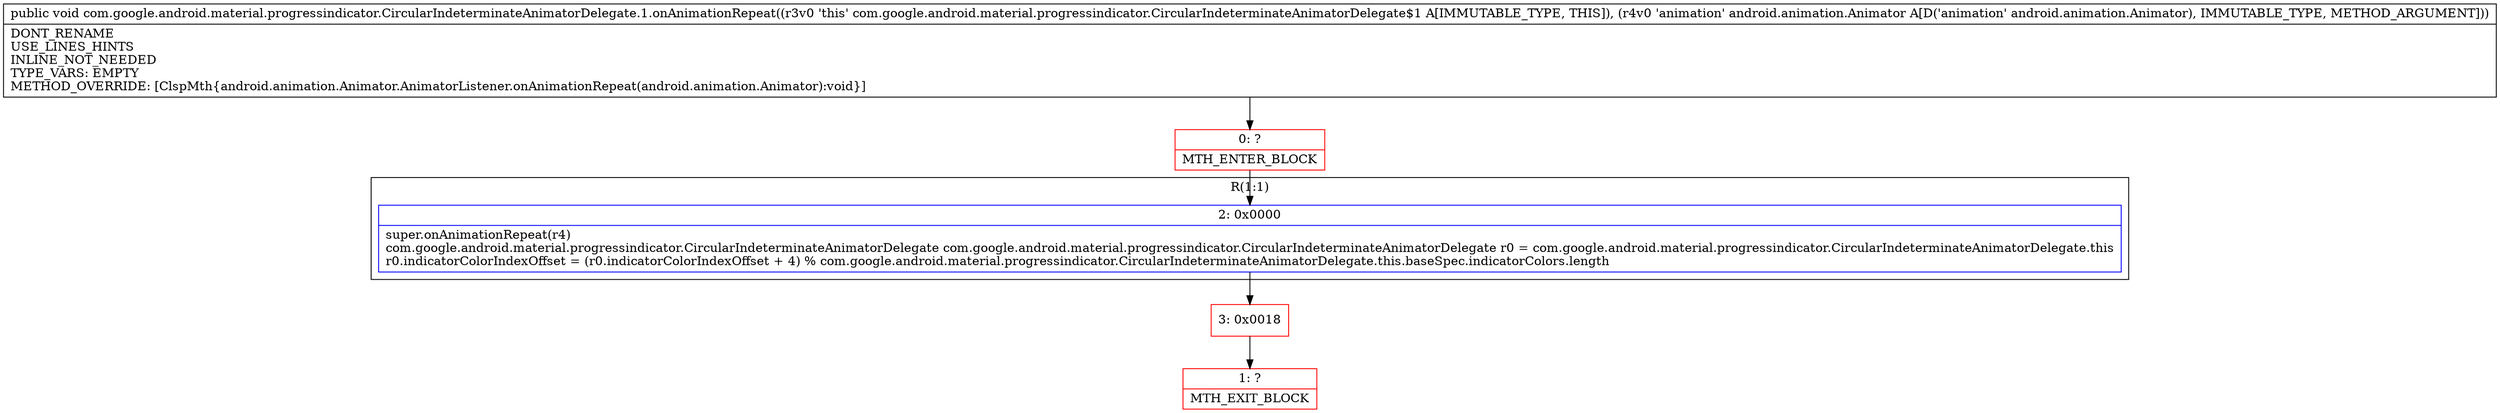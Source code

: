 digraph "CFG forcom.google.android.material.progressindicator.CircularIndeterminateAnimatorDelegate.1.onAnimationRepeat(Landroid\/animation\/Animator;)V" {
subgraph cluster_Region_1618289579 {
label = "R(1:1)";
node [shape=record,color=blue];
Node_2 [shape=record,label="{2\:\ 0x0000|super.onAnimationRepeat(r4)\lcom.google.android.material.progressindicator.CircularIndeterminateAnimatorDelegate com.google.android.material.progressindicator.CircularIndeterminateAnimatorDelegate r0 = com.google.android.material.progressindicator.CircularIndeterminateAnimatorDelegate.this\lr0.indicatorColorIndexOffset = (r0.indicatorColorIndexOffset + 4) % com.google.android.material.progressindicator.CircularIndeterminateAnimatorDelegate.this.baseSpec.indicatorColors.length\l}"];
}
Node_0 [shape=record,color=red,label="{0\:\ ?|MTH_ENTER_BLOCK\l}"];
Node_3 [shape=record,color=red,label="{3\:\ 0x0018}"];
Node_1 [shape=record,color=red,label="{1\:\ ?|MTH_EXIT_BLOCK\l}"];
MethodNode[shape=record,label="{public void com.google.android.material.progressindicator.CircularIndeterminateAnimatorDelegate.1.onAnimationRepeat((r3v0 'this' com.google.android.material.progressindicator.CircularIndeterminateAnimatorDelegate$1 A[IMMUTABLE_TYPE, THIS]), (r4v0 'animation' android.animation.Animator A[D('animation' android.animation.Animator), IMMUTABLE_TYPE, METHOD_ARGUMENT]))  | DONT_RENAME\lUSE_LINES_HINTS\lINLINE_NOT_NEEDED\lTYPE_VARS: EMPTY\lMETHOD_OVERRIDE: [ClspMth\{android.animation.Animator.AnimatorListener.onAnimationRepeat(android.animation.Animator):void\}]\l}"];
MethodNode -> Node_0;Node_2 -> Node_3;
Node_0 -> Node_2;
Node_3 -> Node_1;
}

